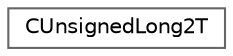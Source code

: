 digraph "Graphical Class Hierarchy"
{
 // LATEX_PDF_SIZE
  bgcolor="transparent";
  edge [fontname=Helvetica,fontsize=10,labelfontname=Helvetica,labelfontsize=10];
  node [fontname=Helvetica,fontsize=10,shape=box,height=0.2,width=0.4];
  rankdir="LR";
  Node0 [id="Node000000",label="CUnsignedLong2T",height=0.2,width=0.4,color="grey40", fillcolor="white", style="filled",URL="$structCUnsignedLong2T.html",tooltip="Helper struct used to store two integral types as one entity."];
}
